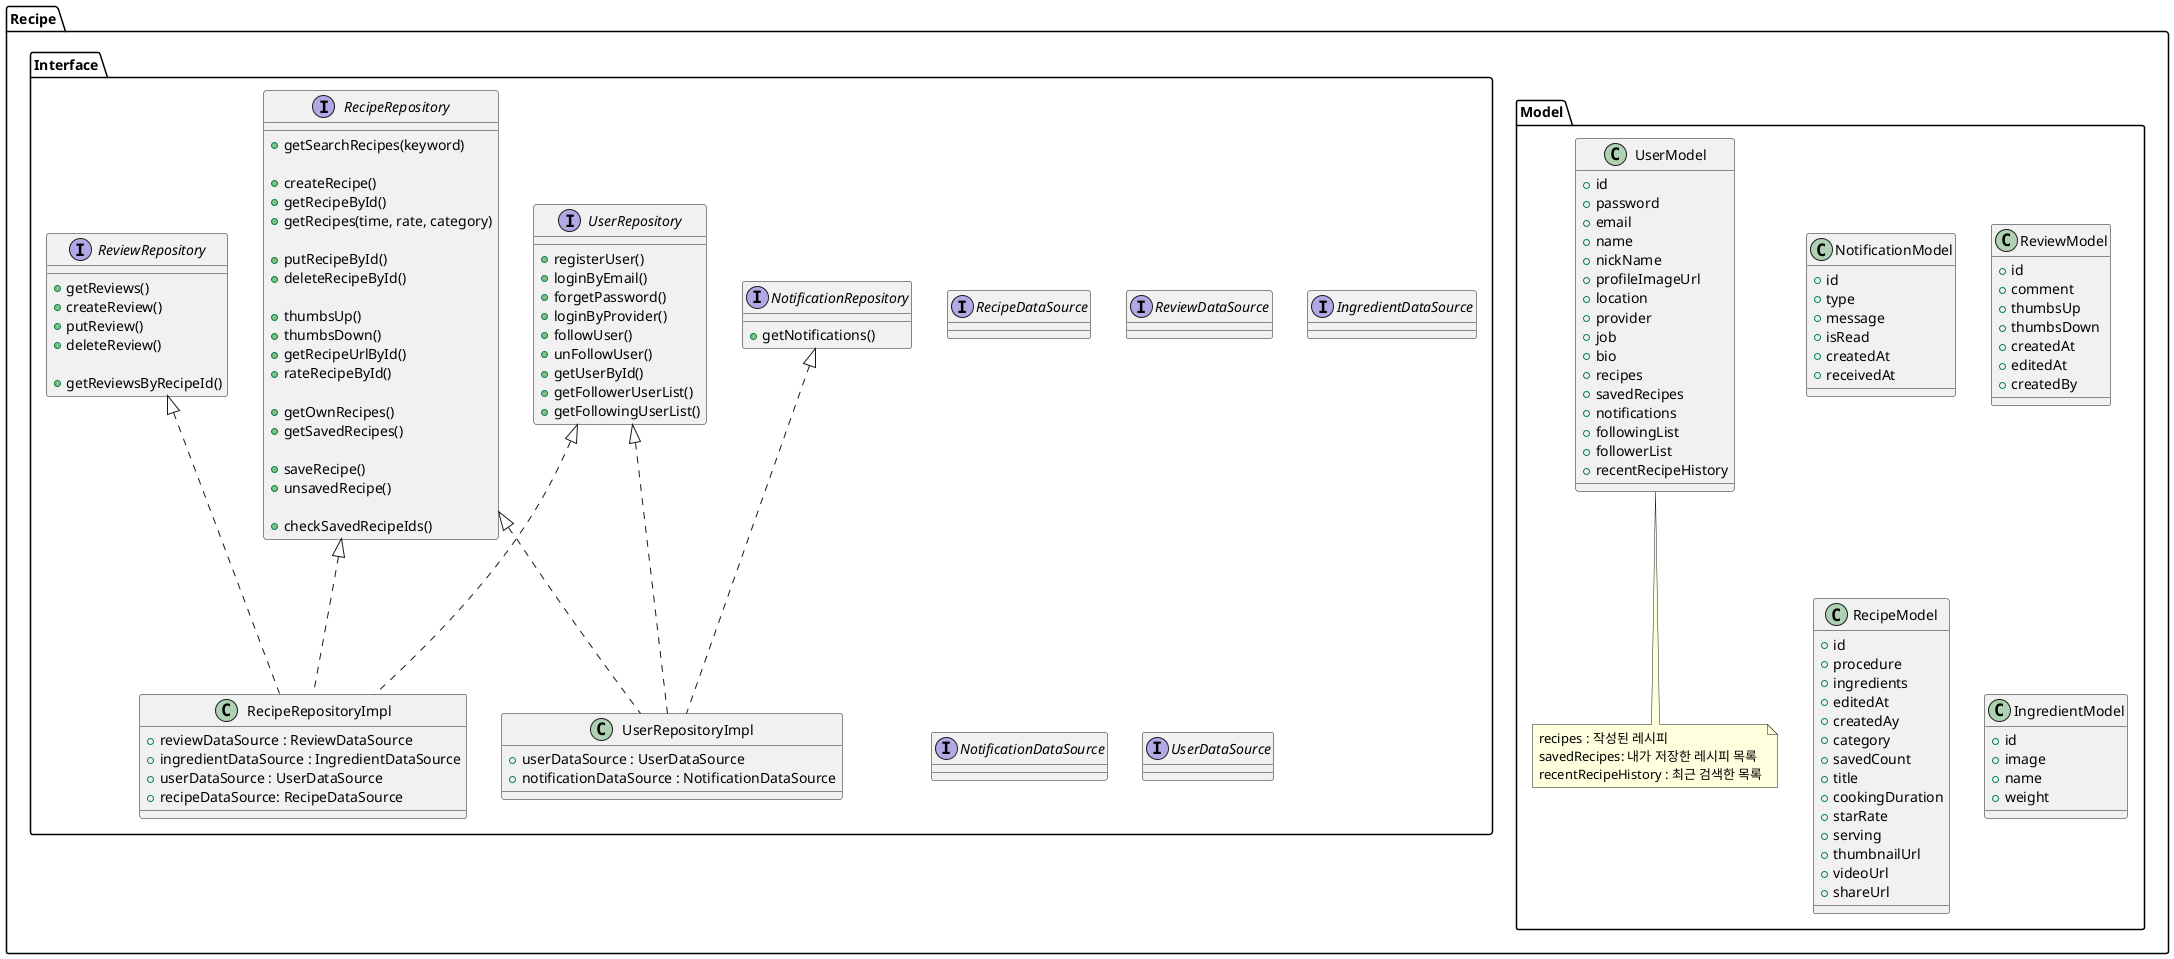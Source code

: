 @startuml

package "Recipe"{
top to bottom direction
    package "Model" {
        class UserModel {
            +id
            +password
            +email
            +name
            +nickName
            +profileImageUrl
            +location
            +provider
            +job
            +bio
            +recipes
            +savedRecipes
            +notifications
            +followingList
            +followerList
            +recentRecipeHistory
        }
            note bottom of UserModel
            recipes : 작성된 레시피
            savedRecipes: 내가 저장한 레시피 목록
            recentRecipeHistory : 최근 검색한 목록
            end note

        class NotificationModel {
            +id
            +type
            +message
            +isRead
            +createdAt
            +receivedAt
        }
        class ReviewModel {
            +id
            +comment
            +thumbsUp
            +thumbsDown
            +createdAt
            +editedAt
            +createdBy
        }

        class RecipeModel {
            +id
            +procedure
            +ingredients
            +editedAt
            +createdAy
            +category
            +savedCount
            +title
            +cookingDuration
            +starRate
            +serving
            +thumbnailUrl
            +videoUrl
            +shareUrl
        }

        class IngredientModel {
            +id
            +image
            +name
            +weight
        }
    }




    package "Interface"{
        class UserRepositoryImpl implements UserRepository, NotificationRepository, RecipeRepository {
            +userDataSource : UserDataSource
            +notificationDataSource : NotificationDataSource
        }


        interface UserRepository {
            +registerUser()
            +loginByEmail()
            +forgetPassword()
            +loginByProvider()
            +followUser()
            +unFollowUser()
            +getUserById()
            +getFollowerUserList()
            +getFollowingUserList()
        }

        interface NotificationRepository {
            +getNotifications()
        }


        interface ReviewRepository {
            +getReviews()
            +createReview()
            +putReview()
            +deleteReview()

            +getReviewsByRecipeId()

        }



        class RecipeRepositoryImpl implements RecipeRepository, ReviewRepository, UserRepository {
            +reviewDataSource : ReviewDataSource
            +ingredientDataSource : IngredientDataSource
            +userDataSource : UserDataSource
            +recipeDataSource: RecipeDataSource
        }








        interface RecipeRepository {

            +getSearchRecipes(keyword)

            +createRecipe()
            +getRecipeById()
            +getRecipes(time, rate, category)

            +putRecipeById()
            +deleteRecipeById()

            +thumbsUp()
            +thumbsDown()


            +getRecipeUrlById()
            +rateRecipeById()

            +getOwnRecipes()
            +getSavedRecipes()

            +saveRecipe()
            +unsavedRecipe()

            +checkSavedRecipeIds()
        }

        interface RecipeDataSource{
        }

        interface ReviewDataSource{
        }

        interface IngredientDataSource {
        }

        interface NotificationDataSource{
        }

        interface UserDataSource {
        }

        interface UserDataSource {
        }
    }
}

@enduml